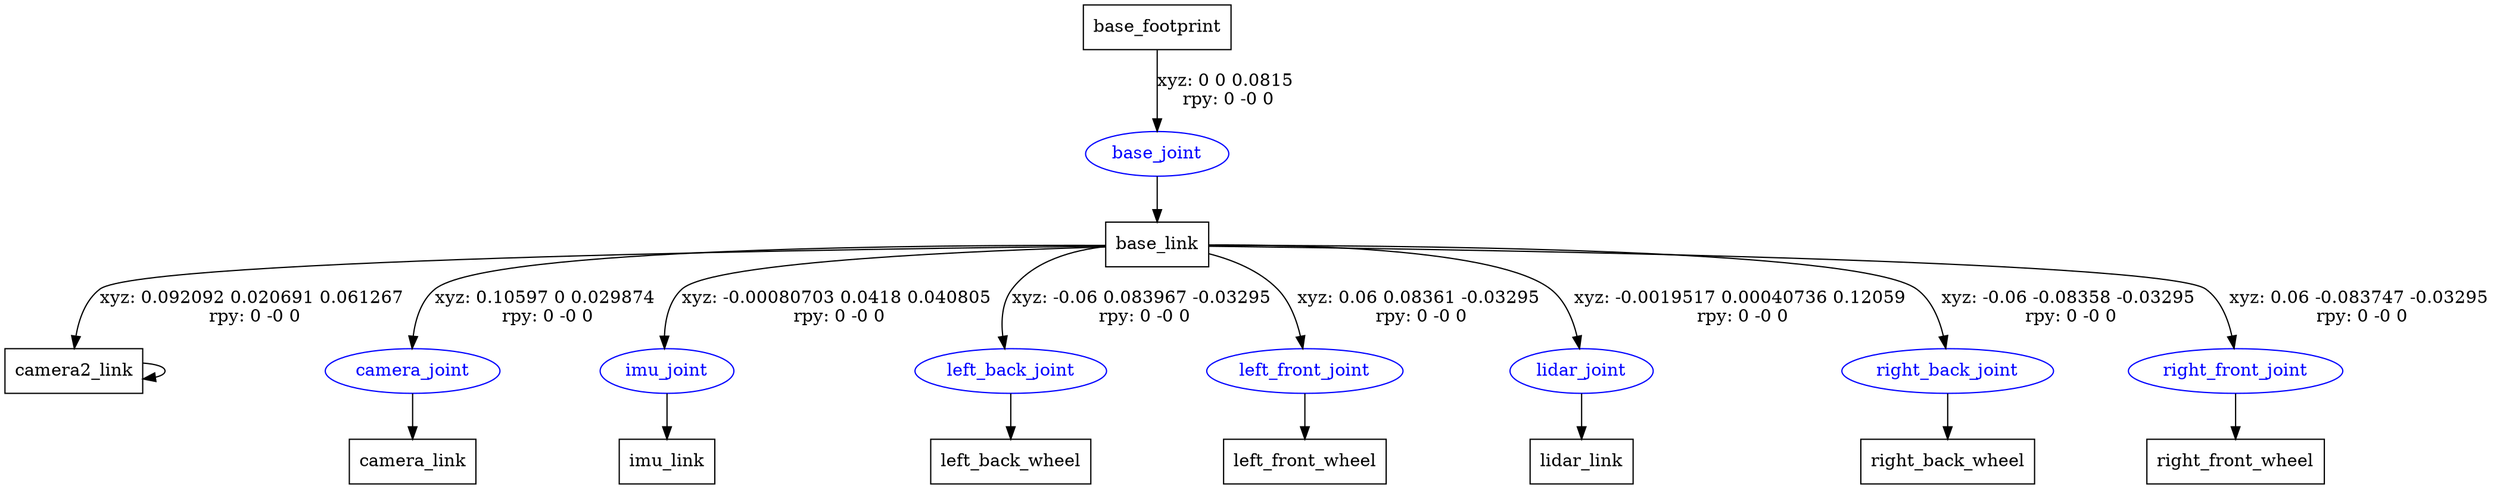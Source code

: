 digraph G {
node [shape=box];
"base_footprint" [label="base_footprint"];
"base_link" [label="base_link"];
"camera2_link" [label="camera2_link"];
"camera_link" [label="camera_link"];
"imu_link" [label="imu_link"];
"left_back_wheel" [label="left_back_wheel"];
"left_front_wheel" [label="left_front_wheel"];
"lidar_link" [label="lidar_link"];
"right_back_wheel" [label="right_back_wheel"];
"right_front_wheel" [label="right_front_wheel"];
node [shape=ellipse, color=blue, fontcolor=blue];
"base_footprint" -> "base_joint" [label="xyz: 0 0 0.0815 \nrpy: 0 -0 0"]
"base_joint" -> "base_link"
"base_link" -> "camera2_link" [label="xyz: 0.092092 0.020691 0.061267 \nrpy: 0 -0 0"]
"camera2_link" -> "camera2_link"
"base_link" -> "camera_joint" [label="xyz: 0.10597 0 0.029874 \nrpy: 0 -0 0"]
"camera_joint" -> "camera_link"
"base_link" -> "imu_joint" [label="xyz: -0.00080703 0.0418 0.040805 \nrpy: 0 -0 0"]
"imu_joint" -> "imu_link"
"base_link" -> "left_back_joint" [label="xyz: -0.06 0.083967 -0.03295 \nrpy: 0 -0 0"]
"left_back_joint" -> "left_back_wheel"
"base_link" -> "left_front_joint" [label="xyz: 0.06 0.08361 -0.03295 \nrpy: 0 -0 0"]
"left_front_joint" -> "left_front_wheel"
"base_link" -> "lidar_joint" [label="xyz: -0.0019517 0.00040736 0.12059 \nrpy: 0 -0 0"]
"lidar_joint" -> "lidar_link"
"base_link" -> "right_back_joint" [label="xyz: -0.06 -0.08358 -0.03295 \nrpy: 0 -0 0"]
"right_back_joint" -> "right_back_wheel"
"base_link" -> "right_front_joint" [label="xyz: 0.06 -0.083747 -0.03295 \nrpy: 0 -0 0"]
"right_front_joint" -> "right_front_wheel"
}
